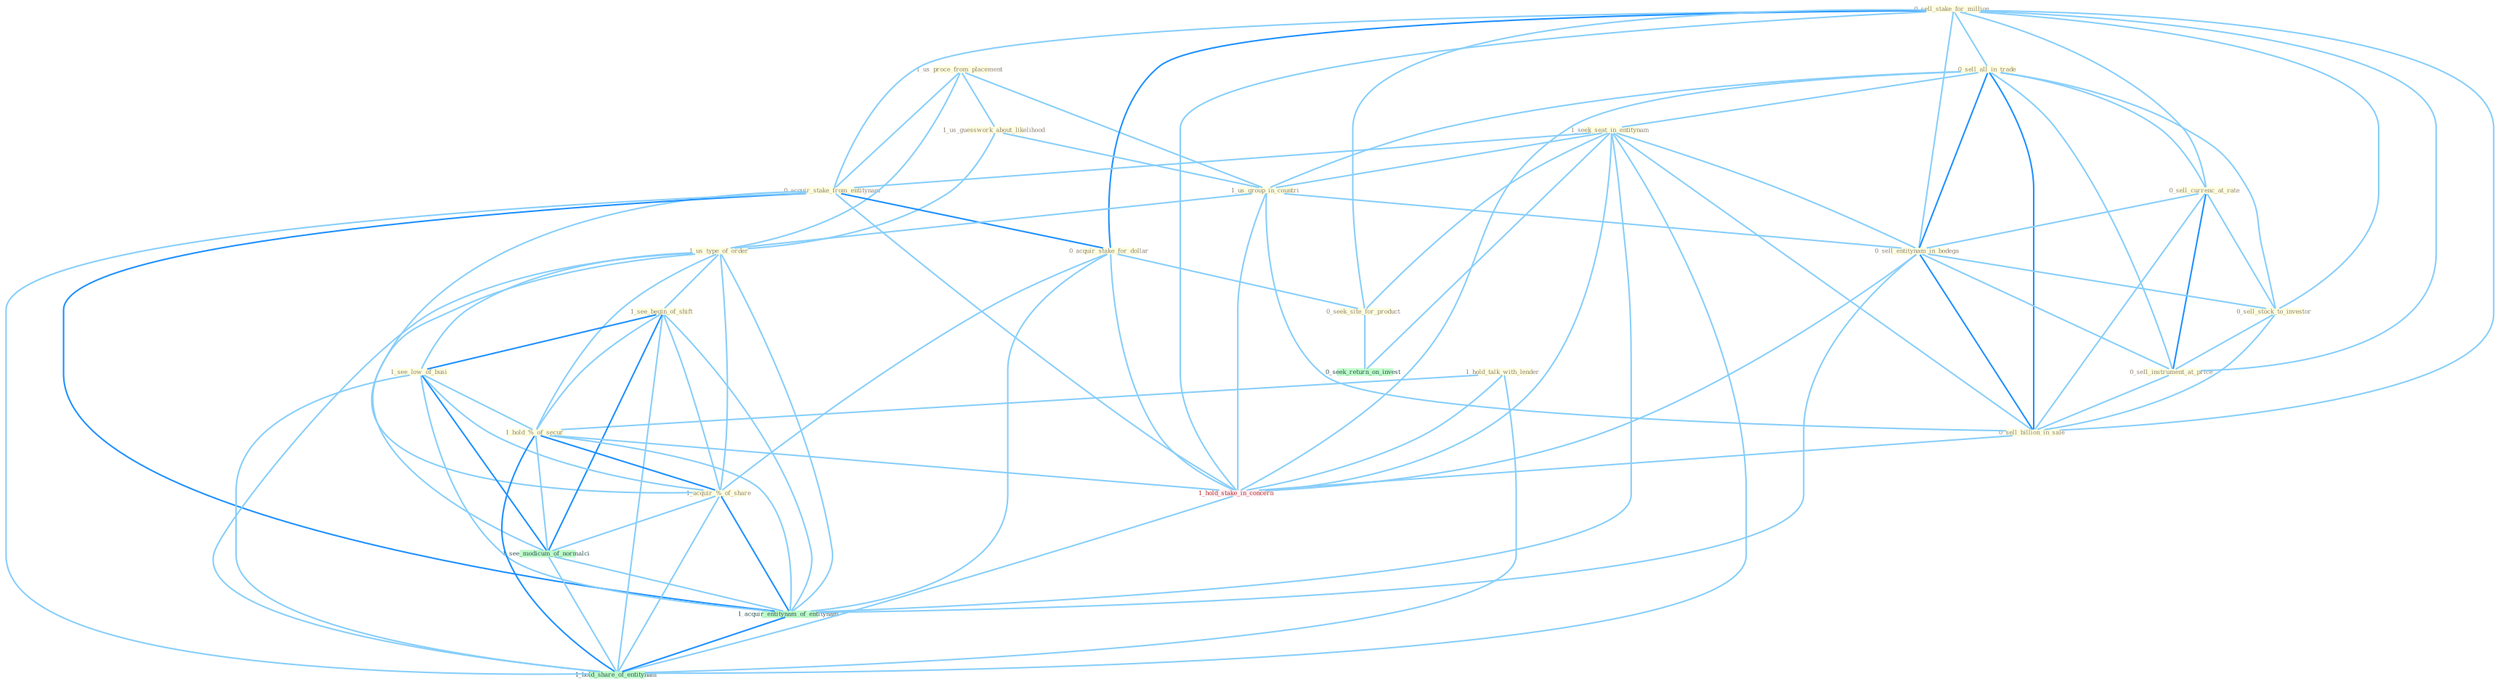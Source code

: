 Graph G{ 
    node
    [shape=polygon,style=filled,width=.5,height=.06,color="#BDFCC9",fixedsize=true,fontsize=4,
    fontcolor="#2f4f4f"];
    {node
    [color="#ffffe0", fontcolor="#8b7d6b"] "1_us_proce_from_placement " "0_sell_stake_for_million " "1_us_guesswork_about_likelihood " "0_sell_all_in_trade " "1_seek_seat_in_entitynam " "0_acquir_stake_from_entitynam " "1_us_group_in_countri " "1_hold_talk_with_lender " "0_sell_currenc_at_rate " "0_sell_entitynam_in_bodega " "1_us_type_of_order " "0_acquir_stake_for_dollar " "0_sell_stock_to_investor " "1_see_begin_of_shift " "0_seek_site_for_product " "0_sell_instrument_at_price " "1_see_low_of_busi " "0_sell_billion_in_sale " "1_hold_%_of_secur " "1_acquir_%_of_share "}
{node [color="#fff0f5", fontcolor="#b22222"] "1_hold_stake_in_concern "}
edge [color="#B0E2FF"];

	"1_us_proce_from_placement " -- "1_us_guesswork_about_likelihood " [w="1", color="#87cefa" ];
	"1_us_proce_from_placement " -- "0_acquir_stake_from_entitynam " [w="1", color="#87cefa" ];
	"1_us_proce_from_placement " -- "1_us_group_in_countri " [w="1", color="#87cefa" ];
	"1_us_proce_from_placement " -- "1_us_type_of_order " [w="1", color="#87cefa" ];
	"0_sell_stake_for_million " -- "0_sell_all_in_trade " [w="1", color="#87cefa" ];
	"0_sell_stake_for_million " -- "0_acquir_stake_from_entitynam " [w="1", color="#87cefa" ];
	"0_sell_stake_for_million " -- "0_sell_currenc_at_rate " [w="1", color="#87cefa" ];
	"0_sell_stake_for_million " -- "0_sell_entitynam_in_bodega " [w="1", color="#87cefa" ];
	"0_sell_stake_for_million " -- "0_acquir_stake_for_dollar " [w="2", color="#1e90ff" , len=0.8];
	"0_sell_stake_for_million " -- "0_sell_stock_to_investor " [w="1", color="#87cefa" ];
	"0_sell_stake_for_million " -- "0_seek_site_for_product " [w="1", color="#87cefa" ];
	"0_sell_stake_for_million " -- "0_sell_instrument_at_price " [w="1", color="#87cefa" ];
	"0_sell_stake_for_million " -- "0_sell_billion_in_sale " [w="1", color="#87cefa" ];
	"0_sell_stake_for_million " -- "1_hold_stake_in_concern " [w="1", color="#87cefa" ];
	"1_us_guesswork_about_likelihood " -- "1_us_group_in_countri " [w="1", color="#87cefa" ];
	"1_us_guesswork_about_likelihood " -- "1_us_type_of_order " [w="1", color="#87cefa" ];
	"0_sell_all_in_trade " -- "1_seek_seat_in_entitynam " [w="1", color="#87cefa" ];
	"0_sell_all_in_trade " -- "1_us_group_in_countri " [w="1", color="#87cefa" ];
	"0_sell_all_in_trade " -- "0_sell_currenc_at_rate " [w="1", color="#87cefa" ];
	"0_sell_all_in_trade " -- "0_sell_entitynam_in_bodega " [w="2", color="#1e90ff" , len=0.8];
	"0_sell_all_in_trade " -- "0_sell_stock_to_investor " [w="1", color="#87cefa" ];
	"0_sell_all_in_trade " -- "0_sell_instrument_at_price " [w="1", color="#87cefa" ];
	"0_sell_all_in_trade " -- "0_sell_billion_in_sale " [w="2", color="#1e90ff" , len=0.8];
	"0_sell_all_in_trade " -- "1_hold_stake_in_concern " [w="1", color="#87cefa" ];
	"1_seek_seat_in_entitynam " -- "0_acquir_stake_from_entitynam " [w="1", color="#87cefa" ];
	"1_seek_seat_in_entitynam " -- "1_us_group_in_countri " [w="1", color="#87cefa" ];
	"1_seek_seat_in_entitynam " -- "0_sell_entitynam_in_bodega " [w="1", color="#87cefa" ];
	"1_seek_seat_in_entitynam " -- "0_seek_site_for_product " [w="1", color="#87cefa" ];
	"1_seek_seat_in_entitynam " -- "0_sell_billion_in_sale " [w="1", color="#87cefa" ];
	"1_seek_seat_in_entitynam " -- "1_hold_stake_in_concern " [w="1", color="#87cefa" ];
	"1_seek_seat_in_entitynam " -- "0_seek_return_on_invest " [w="1", color="#87cefa" ];
	"1_seek_seat_in_entitynam " -- "1_acquir_entitynam_of_entitynam " [w="1", color="#87cefa" ];
	"1_seek_seat_in_entitynam " -- "1_hold_share_of_entitynam " [w="1", color="#87cefa" ];
	"0_acquir_stake_from_entitynam " -- "0_acquir_stake_for_dollar " [w="2", color="#1e90ff" , len=0.8];
	"0_acquir_stake_from_entitynam " -- "1_acquir_%_of_share " [w="1", color="#87cefa" ];
	"0_acquir_stake_from_entitynam " -- "1_hold_stake_in_concern " [w="1", color="#87cefa" ];
	"0_acquir_stake_from_entitynam " -- "1_acquir_entitynam_of_entitynam " [w="2", color="#1e90ff" , len=0.8];
	"0_acquir_stake_from_entitynam " -- "1_hold_share_of_entitynam " [w="1", color="#87cefa" ];
	"1_us_group_in_countri " -- "0_sell_entitynam_in_bodega " [w="1", color="#87cefa" ];
	"1_us_group_in_countri " -- "1_us_type_of_order " [w="1", color="#87cefa" ];
	"1_us_group_in_countri " -- "0_sell_billion_in_sale " [w="1", color="#87cefa" ];
	"1_us_group_in_countri " -- "1_hold_stake_in_concern " [w="1", color="#87cefa" ];
	"1_hold_talk_with_lender " -- "1_hold_%_of_secur " [w="1", color="#87cefa" ];
	"1_hold_talk_with_lender " -- "1_hold_stake_in_concern " [w="1", color="#87cefa" ];
	"1_hold_talk_with_lender " -- "1_hold_share_of_entitynam " [w="1", color="#87cefa" ];
	"0_sell_currenc_at_rate " -- "0_sell_entitynam_in_bodega " [w="1", color="#87cefa" ];
	"0_sell_currenc_at_rate " -- "0_sell_stock_to_investor " [w="1", color="#87cefa" ];
	"0_sell_currenc_at_rate " -- "0_sell_instrument_at_price " [w="2", color="#1e90ff" , len=0.8];
	"0_sell_currenc_at_rate " -- "0_sell_billion_in_sale " [w="1", color="#87cefa" ];
	"0_sell_entitynam_in_bodega " -- "0_sell_stock_to_investor " [w="1", color="#87cefa" ];
	"0_sell_entitynam_in_bodega " -- "0_sell_instrument_at_price " [w="1", color="#87cefa" ];
	"0_sell_entitynam_in_bodega " -- "0_sell_billion_in_sale " [w="2", color="#1e90ff" , len=0.8];
	"0_sell_entitynam_in_bodega " -- "1_hold_stake_in_concern " [w="1", color="#87cefa" ];
	"0_sell_entitynam_in_bodega " -- "1_acquir_entitynam_of_entitynam " [w="1", color="#87cefa" ];
	"1_us_type_of_order " -- "1_see_begin_of_shift " [w="1", color="#87cefa" ];
	"1_us_type_of_order " -- "1_see_low_of_busi " [w="1", color="#87cefa" ];
	"1_us_type_of_order " -- "1_hold_%_of_secur " [w="1", color="#87cefa" ];
	"1_us_type_of_order " -- "1_acquir_%_of_share " [w="1", color="#87cefa" ];
	"1_us_type_of_order " -- "1_see_modicum_of_normalci " [w="1", color="#87cefa" ];
	"1_us_type_of_order " -- "1_acquir_entitynam_of_entitynam " [w="1", color="#87cefa" ];
	"1_us_type_of_order " -- "1_hold_share_of_entitynam " [w="1", color="#87cefa" ];
	"0_acquir_stake_for_dollar " -- "0_seek_site_for_product " [w="1", color="#87cefa" ];
	"0_acquir_stake_for_dollar " -- "1_acquir_%_of_share " [w="1", color="#87cefa" ];
	"0_acquir_stake_for_dollar " -- "1_hold_stake_in_concern " [w="1", color="#87cefa" ];
	"0_acquir_stake_for_dollar " -- "1_acquir_entitynam_of_entitynam " [w="1", color="#87cefa" ];
	"0_sell_stock_to_investor " -- "0_sell_instrument_at_price " [w="1", color="#87cefa" ];
	"0_sell_stock_to_investor " -- "0_sell_billion_in_sale " [w="1", color="#87cefa" ];
	"1_see_begin_of_shift " -- "1_see_low_of_busi " [w="2", color="#1e90ff" , len=0.8];
	"1_see_begin_of_shift " -- "1_hold_%_of_secur " [w="1", color="#87cefa" ];
	"1_see_begin_of_shift " -- "1_acquir_%_of_share " [w="1", color="#87cefa" ];
	"1_see_begin_of_shift " -- "1_see_modicum_of_normalci " [w="2", color="#1e90ff" , len=0.8];
	"1_see_begin_of_shift " -- "1_acquir_entitynam_of_entitynam " [w="1", color="#87cefa" ];
	"1_see_begin_of_shift " -- "1_hold_share_of_entitynam " [w="1", color="#87cefa" ];
	"0_seek_site_for_product " -- "0_seek_return_on_invest " [w="1", color="#87cefa" ];
	"0_sell_instrument_at_price " -- "0_sell_billion_in_sale " [w="1", color="#87cefa" ];
	"1_see_low_of_busi " -- "1_hold_%_of_secur " [w="1", color="#87cefa" ];
	"1_see_low_of_busi " -- "1_acquir_%_of_share " [w="1", color="#87cefa" ];
	"1_see_low_of_busi " -- "1_see_modicum_of_normalci " [w="2", color="#1e90ff" , len=0.8];
	"1_see_low_of_busi " -- "1_acquir_entitynam_of_entitynam " [w="1", color="#87cefa" ];
	"1_see_low_of_busi " -- "1_hold_share_of_entitynam " [w="1", color="#87cefa" ];
	"0_sell_billion_in_sale " -- "1_hold_stake_in_concern " [w="1", color="#87cefa" ];
	"1_hold_%_of_secur " -- "1_acquir_%_of_share " [w="2", color="#1e90ff" , len=0.8];
	"1_hold_%_of_secur " -- "1_hold_stake_in_concern " [w="1", color="#87cefa" ];
	"1_hold_%_of_secur " -- "1_see_modicum_of_normalci " [w="1", color="#87cefa" ];
	"1_hold_%_of_secur " -- "1_acquir_entitynam_of_entitynam " [w="1", color="#87cefa" ];
	"1_hold_%_of_secur " -- "1_hold_share_of_entitynam " [w="2", color="#1e90ff" , len=0.8];
	"1_acquir_%_of_share " -- "1_see_modicum_of_normalci " [w="1", color="#87cefa" ];
	"1_acquir_%_of_share " -- "1_acquir_entitynam_of_entitynam " [w="2", color="#1e90ff" , len=0.8];
	"1_acquir_%_of_share " -- "1_hold_share_of_entitynam " [w="1", color="#87cefa" ];
	"1_hold_stake_in_concern " -- "1_hold_share_of_entitynam " [w="1", color="#87cefa" ];
	"1_see_modicum_of_normalci " -- "1_acquir_entitynam_of_entitynam " [w="1", color="#87cefa" ];
	"1_see_modicum_of_normalci " -- "1_hold_share_of_entitynam " [w="1", color="#87cefa" ];
	"1_acquir_entitynam_of_entitynam " -- "1_hold_share_of_entitynam " [w="2", color="#1e90ff" , len=0.8];
}